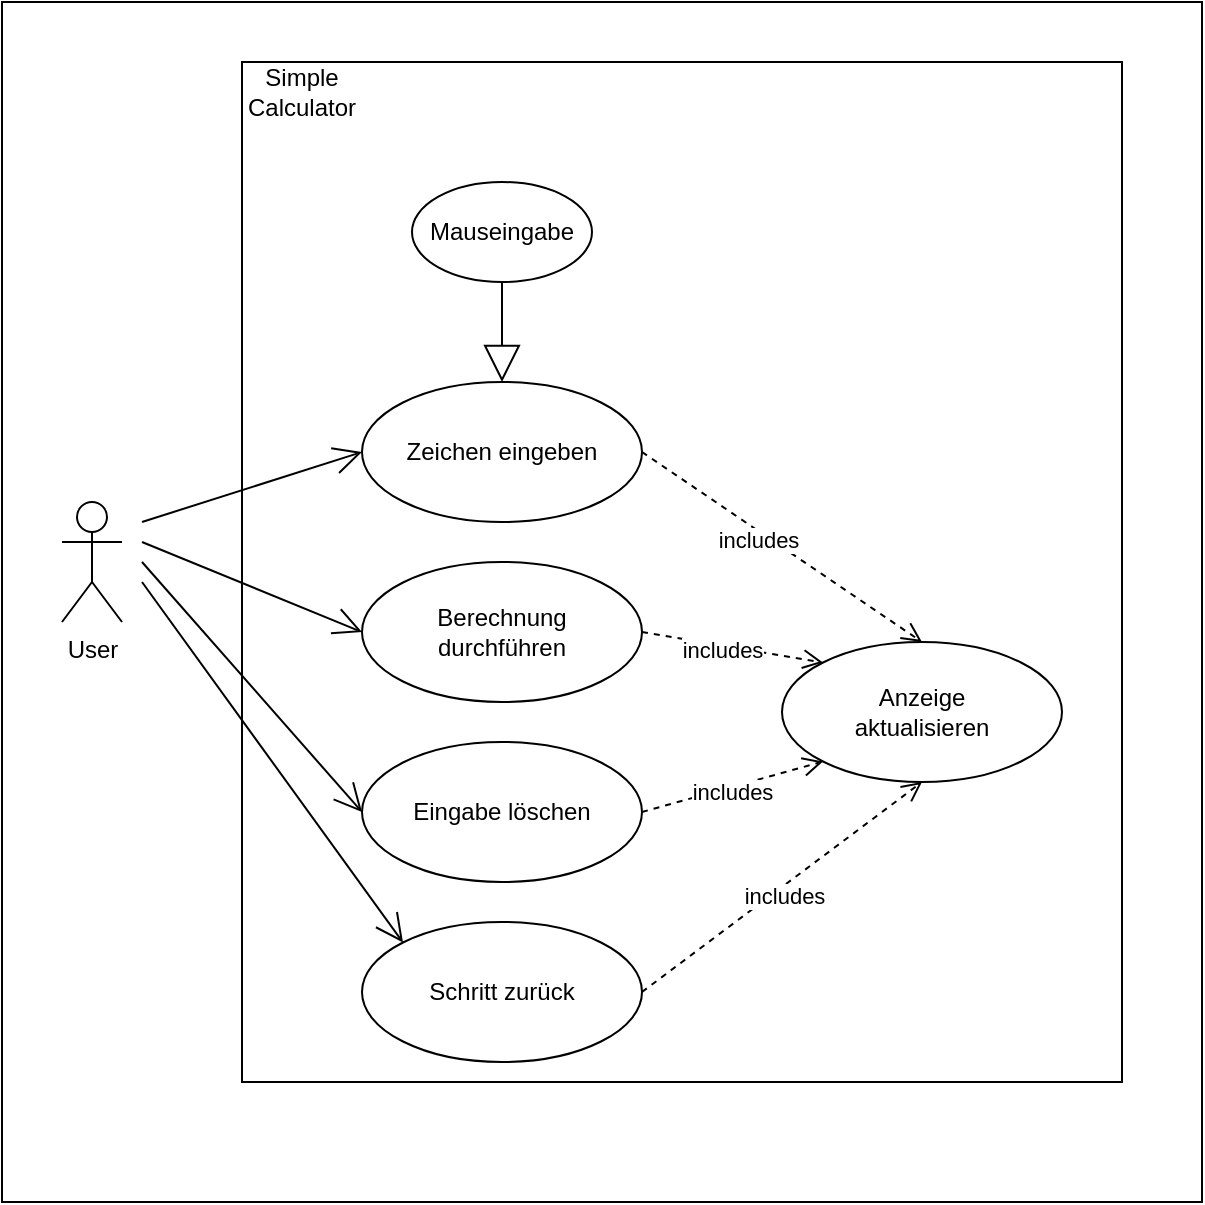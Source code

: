 <mxfile version="16.5.1" type="device"><diagram id="whRpmUNCWf68LBSRkolP" name="Seite-1"><mxGraphModel dx="1102" dy="857" grid="1" gridSize="10" guides="1" tooltips="1" connect="1" arrows="1" fold="1" page="1" pageScale="1" pageWidth="850" pageHeight="1100" math="0" shadow="0"><root><mxCell id="0"/><mxCell id="1" parent="0"/><mxCell id="CXsN_xLylLn-HxBecuiv-25" value="" style="rounded=0;whiteSpace=wrap;html=1;" parent="1" vertex="1"><mxGeometry x="90" y="70" width="600" height="600" as="geometry"/></mxCell><mxCell id="CXsN_xLylLn-HxBecuiv-18" value="" style="rounded=0;whiteSpace=wrap;html=1;verticalAlign=bottom;" parent="1" vertex="1"><mxGeometry x="210" y="100" width="440" height="510" as="geometry"/></mxCell><mxCell id="CXsN_xLylLn-HxBecuiv-2" value="User" style="shape=umlActor;verticalLabelPosition=bottom;verticalAlign=top;html=1;" parent="1" vertex="1"><mxGeometry x="120" y="320" width="30" height="60" as="geometry"/></mxCell><mxCell id="CXsN_xLylLn-HxBecuiv-3" value="" style="endArrow=open;endFill=1;endSize=12;html=1;rounded=0;entryX=0;entryY=0.5;entryDx=0;entryDy=0;" parent="1" target="CXsN_xLylLn-HxBecuiv-5" edge="1"><mxGeometry width="160" relative="1" as="geometry"><mxPoint x="160" y="330" as="sourcePoint"/><mxPoint x="200" y="210" as="targetPoint"/></mxGeometry></mxCell><mxCell id="CXsN_xLylLn-HxBecuiv-5" value="Zeichen eingeben" style="ellipse;whiteSpace=wrap;html=1;" parent="1" vertex="1"><mxGeometry x="270" y="260" width="140" height="70" as="geometry"/></mxCell><mxCell id="CXsN_xLylLn-HxBecuiv-6" value="Berechnung &lt;br&gt;durchführen" style="ellipse;whiteSpace=wrap;html=1;" parent="1" vertex="1"><mxGeometry x="270" y="350" width="140" height="70" as="geometry"/></mxCell><mxCell id="CXsN_xLylLn-HxBecuiv-7" value="Eingabe löschen" style="ellipse;whiteSpace=wrap;html=1;" parent="1" vertex="1"><mxGeometry x="270" y="440" width="140" height="70" as="geometry"/></mxCell><mxCell id="CXsN_xLylLn-HxBecuiv-8" value="Schritt zurück" style="ellipse;whiteSpace=wrap;html=1;" parent="1" vertex="1"><mxGeometry x="270" y="530" width="140" height="70" as="geometry"/></mxCell><mxCell id="CXsN_xLylLn-HxBecuiv-9" value="" style="endArrow=open;endFill=1;endSize=12;html=1;rounded=0;entryX=0;entryY=0.5;entryDx=0;entryDy=0;" parent="1" target="CXsN_xLylLn-HxBecuiv-6" edge="1"><mxGeometry width="160" relative="1" as="geometry"><mxPoint x="160" y="340" as="sourcePoint"/><mxPoint x="500" y="420" as="targetPoint"/></mxGeometry></mxCell><mxCell id="CXsN_xLylLn-HxBecuiv-10" value="" style="endArrow=open;endFill=1;endSize=12;html=1;rounded=0;entryX=0;entryY=0.5;entryDx=0;entryDy=0;" parent="1" target="CXsN_xLylLn-HxBecuiv-7" edge="1"><mxGeometry width="160" relative="1" as="geometry"><mxPoint x="160" y="350" as="sourcePoint"/><mxPoint x="500" y="420" as="targetPoint"/></mxGeometry></mxCell><mxCell id="CXsN_xLylLn-HxBecuiv-11" value="" style="endArrow=open;endFill=1;endSize=12;html=1;rounded=0;entryX=0;entryY=0;entryDx=0;entryDy=0;" parent="1" target="CXsN_xLylLn-HxBecuiv-8" edge="1"><mxGeometry width="160" relative="1" as="geometry"><mxPoint x="160" y="360" as="sourcePoint"/><mxPoint x="500" y="420" as="targetPoint"/></mxGeometry></mxCell><mxCell id="CXsN_xLylLn-HxBecuiv-12" value="includes" style="html=1;verticalAlign=bottom;endArrow=open;dashed=1;endSize=8;rounded=0;entryX=0.5;entryY=1;entryDx=0;entryDy=0;exitX=1;exitY=0.5;exitDx=0;exitDy=0;" parent="1" source="CXsN_xLylLn-HxBecuiv-8" target="CXsN_xLylLn-HxBecuiv-13" edge="1"><mxGeometry x="-0.079" y="-11" relative="1" as="geometry"><mxPoint x="550" y="410" as="sourcePoint"/><mxPoint x="380" y="420" as="targetPoint"/><mxPoint as="offset"/></mxGeometry></mxCell><mxCell id="CXsN_xLylLn-HxBecuiv-13" value="Anzeige&lt;br&gt;aktualisieren" style="ellipse;whiteSpace=wrap;html=1;" parent="1" vertex="1"><mxGeometry x="480" y="390" width="140" height="70" as="geometry"/></mxCell><mxCell id="CXsN_xLylLn-HxBecuiv-15" value="includes" style="html=1;verticalAlign=bottom;endArrow=open;dashed=1;endSize=8;rounded=0;entryX=0;entryY=1;entryDx=0;entryDy=0;exitX=1;exitY=0.5;exitDx=0;exitDy=0;" parent="1" source="CXsN_xLylLn-HxBecuiv-7" target="CXsN_xLylLn-HxBecuiv-13" edge="1"><mxGeometry x="-0.079" y="-11" relative="1" as="geometry"><mxPoint x="420" y="505" as="sourcePoint"/><mxPoint x="560" y="390" as="targetPoint"/><mxPoint as="offset"/></mxGeometry></mxCell><mxCell id="CXsN_xLylLn-HxBecuiv-16" value="includes" style="html=1;verticalAlign=bottom;endArrow=open;dashed=1;endSize=8;rounded=0;entryX=0;entryY=0;entryDx=0;entryDy=0;exitX=1;exitY=0.5;exitDx=0;exitDy=0;" parent="1" source="CXsN_xLylLn-HxBecuiv-6" target="CXsN_xLylLn-HxBecuiv-13" edge="1"><mxGeometry x="-0.079" y="-11" relative="1" as="geometry"><mxPoint x="430" y="515" as="sourcePoint"/><mxPoint x="570" y="400" as="targetPoint"/><mxPoint as="offset"/></mxGeometry></mxCell><mxCell id="CXsN_xLylLn-HxBecuiv-17" value="includes" style="html=1;verticalAlign=bottom;endArrow=open;dashed=1;endSize=8;rounded=0;entryX=0.5;entryY=0;entryDx=0;entryDy=0;exitX=1;exitY=0.5;exitDx=0;exitDy=0;" parent="1" source="CXsN_xLylLn-HxBecuiv-5" target="CXsN_xLylLn-HxBecuiv-13" edge="1"><mxGeometry x="-0.079" y="-11" relative="1" as="geometry"><mxPoint x="440" y="525" as="sourcePoint"/><mxPoint x="580" y="410" as="targetPoint"/><mxPoint as="offset"/></mxGeometry></mxCell><mxCell id="CXsN_xLylLn-HxBecuiv-20" value="Simple Calculator" style="text;html=1;strokeColor=none;fillColor=none;align=center;verticalAlign=middle;whiteSpace=wrap;rounded=0;" parent="1" vertex="1"><mxGeometry x="210" y="100" width="60" height="30" as="geometry"/></mxCell><mxCell id="CXsN_xLylLn-HxBecuiv-22" value="Mauseingabe" style="ellipse;whiteSpace=wrap;html=1;" parent="1" vertex="1"><mxGeometry x="295" y="160" width="90" height="50" as="geometry"/></mxCell><mxCell id="CXsN_xLylLn-HxBecuiv-24" value="" style="endArrow=block;endSize=16;endFill=0;html=1;rounded=0;exitX=0.5;exitY=1;exitDx=0;exitDy=0;" parent="1" source="CXsN_xLylLn-HxBecuiv-22" target="CXsN_xLylLn-HxBecuiv-5" edge="1"><mxGeometry width="160" relative="1" as="geometry"><mxPoint x="295" y="220" as="sourcePoint"/><mxPoint x="300.503" y="280.251" as="targetPoint"/></mxGeometry></mxCell></root></mxGraphModel></diagram></mxfile>
